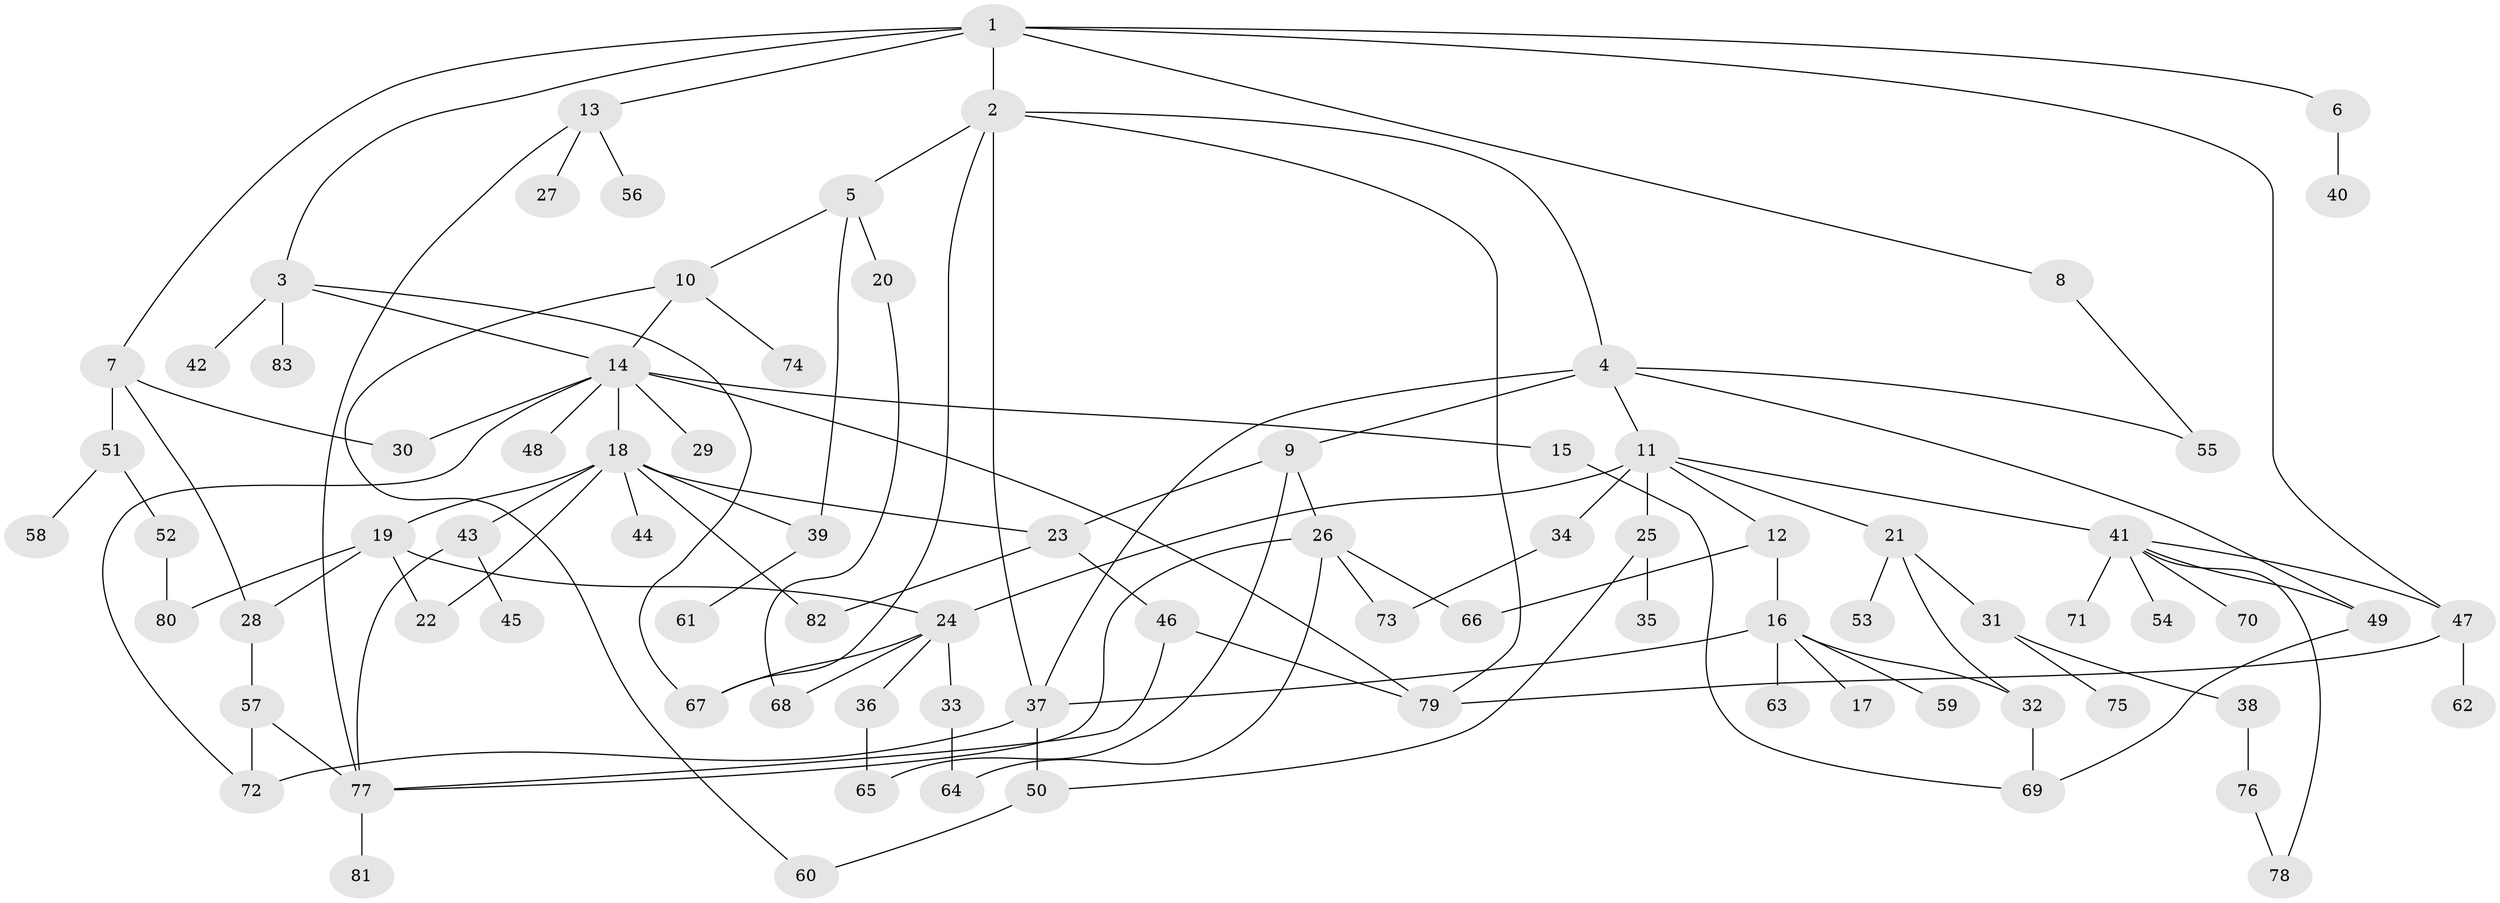 // coarse degree distribution, {10: 0.058823529411764705, 6: 0.08823529411764706, 2: 0.2647058823529412, 4: 0.17647058823529413, 3: 0.11764705882352941, 7: 0.058823529411764705, 1: 0.11764705882352941, 5: 0.11764705882352941}
// Generated by graph-tools (version 1.1) at 2025/36/03/04/25 23:36:10]
// undirected, 83 vertices, 118 edges
graph export_dot {
  node [color=gray90,style=filled];
  1;
  2;
  3;
  4;
  5;
  6;
  7;
  8;
  9;
  10;
  11;
  12;
  13;
  14;
  15;
  16;
  17;
  18;
  19;
  20;
  21;
  22;
  23;
  24;
  25;
  26;
  27;
  28;
  29;
  30;
  31;
  32;
  33;
  34;
  35;
  36;
  37;
  38;
  39;
  40;
  41;
  42;
  43;
  44;
  45;
  46;
  47;
  48;
  49;
  50;
  51;
  52;
  53;
  54;
  55;
  56;
  57;
  58;
  59;
  60;
  61;
  62;
  63;
  64;
  65;
  66;
  67;
  68;
  69;
  70;
  71;
  72;
  73;
  74;
  75;
  76;
  77;
  78;
  79;
  80;
  81;
  82;
  83;
  1 -- 2;
  1 -- 3;
  1 -- 6;
  1 -- 7;
  1 -- 8;
  1 -- 13;
  1 -- 47;
  2 -- 4;
  2 -- 5;
  2 -- 67;
  2 -- 37;
  2 -- 79;
  3 -- 14;
  3 -- 42;
  3 -- 67;
  3 -- 83;
  4 -- 9;
  4 -- 11;
  4 -- 49;
  4 -- 55;
  4 -- 37;
  5 -- 10;
  5 -- 20;
  5 -- 39;
  6 -- 40;
  7 -- 28;
  7 -- 51;
  7 -- 30;
  8 -- 55;
  9 -- 26;
  9 -- 23;
  9 -- 65;
  10 -- 60;
  10 -- 74;
  10 -- 14;
  11 -- 12;
  11 -- 21;
  11 -- 25;
  11 -- 34;
  11 -- 41;
  11 -- 24;
  12 -- 16;
  12 -- 66;
  13 -- 27;
  13 -- 56;
  13 -- 77;
  14 -- 15;
  14 -- 18;
  14 -- 29;
  14 -- 30;
  14 -- 48;
  14 -- 72;
  14 -- 79;
  15 -- 69;
  16 -- 17;
  16 -- 32;
  16 -- 37;
  16 -- 59;
  16 -- 63;
  18 -- 19;
  18 -- 23;
  18 -- 43;
  18 -- 44;
  18 -- 82;
  18 -- 39;
  18 -- 22;
  19 -- 22;
  19 -- 24;
  19 -- 80;
  19 -- 28;
  20 -- 68;
  21 -- 31;
  21 -- 53;
  21 -- 32;
  23 -- 46;
  23 -- 82;
  24 -- 33;
  24 -- 36;
  24 -- 68;
  24 -- 67;
  25 -- 35;
  25 -- 50;
  26 -- 73;
  26 -- 66;
  26 -- 77;
  26 -- 64;
  28 -- 57;
  31 -- 38;
  31 -- 75;
  32 -- 69;
  33 -- 64;
  34 -- 73;
  36 -- 65;
  37 -- 72;
  37 -- 50;
  38 -- 76;
  39 -- 61;
  41 -- 54;
  41 -- 70;
  41 -- 71;
  41 -- 47;
  41 -- 49;
  41 -- 78;
  43 -- 45;
  43 -- 77;
  46 -- 79;
  46 -- 77;
  47 -- 62;
  47 -- 79;
  49 -- 69;
  50 -- 60;
  51 -- 52;
  51 -- 58;
  52 -- 80;
  57 -- 77;
  57 -- 72;
  76 -- 78;
  77 -- 81;
}
